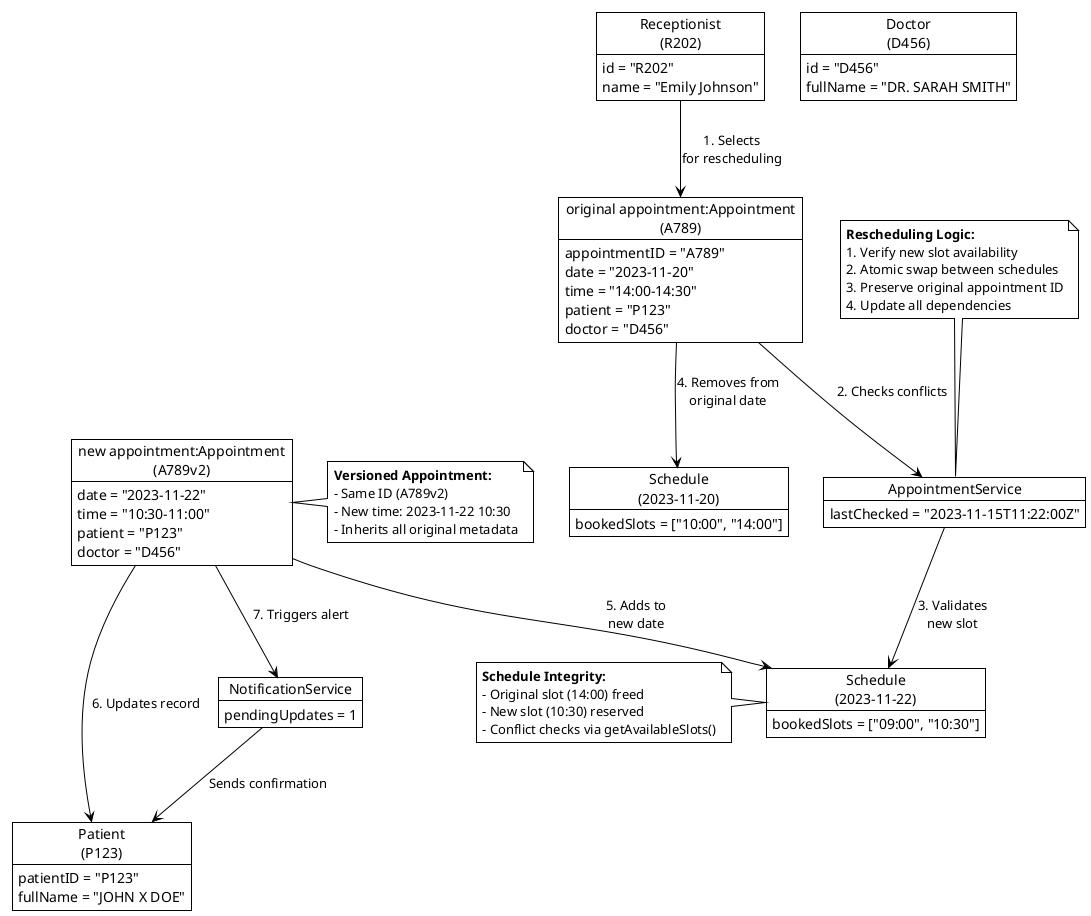 @startuml Reschedule Appointment
!theme plain

' === Objects ===
object "Receptionist\n(R202)" as receptionist {
  id = "R202"
  name = "Emily Johnson"
}

object "original appointment:Appointment\n(A789)" as oldAppt {
  appointmentID = "A789"
  date = "2023-11-20"
  time = "14:00-14:30"
  patient = "P123"
  doctor = "D456"
}

object "new appointment:Appointment\n(A789v2)" as newAppt {
  date = "2023-11-22"
  time = "10:30-11:00"
  patient = "P123"
  doctor = "D456"
}

object "Patient\n(P123)" as patient {
  patientID = "P123"
  fullName = "JOHN X DOE"
}

object "Doctor\n(D456)" as doctor {
  id = "D456"
  fullName = "DR. SARAH SMITH"
}

object "Schedule\n(2023-11-20)" as oldSchedule {
  bookedSlots = ["10:00", "14:00"]
}

object "Schedule\n(2023-11-22)" as newSchedule {
  bookedSlots = ["09:00", "10:30"]
}

object "AppointmentService" as apptService {
  lastChecked = "2023-11-15T11:22:00Z"
}

object "NotificationService" as notify {
  pendingUpdates = 1
}

' === Relationships ===
receptionist --> oldAppt : "1. Selects\nfor rescheduling"
oldAppt --> apptService : "2. Checks conflicts"
apptService --> newSchedule : "3. Validates\nnew slot"
oldAppt --> oldSchedule : "4. Removes from\noriginal date"
newAppt --> newSchedule : "5. Adds to\nnew date"
newAppt --> patient : "6. Updates record"
newAppt --> notify : "7. Triggers alert"
notify --> patient : "Sends confirmation"

' === Flow Notes ===
note top of apptService
  **Rescheduling Logic:**
  1. Verify new slot availability
  2. Atomic swap between schedules
  3. Preserve original appointment ID
  4. Update all dependencies
end note

note right of newAppt
  **Versioned Appointment:**
  - Same ID (A789v2)
  - New time: 2023-11-22 10:30
  - Inherits all original metadata
end note

note left of newSchedule
  **Schedule Integrity:**
  - Original slot (14:00) freed
  - New slot (10:30) reserved
  - Conflict checks via getAvailableSlots()
end note
@enduml